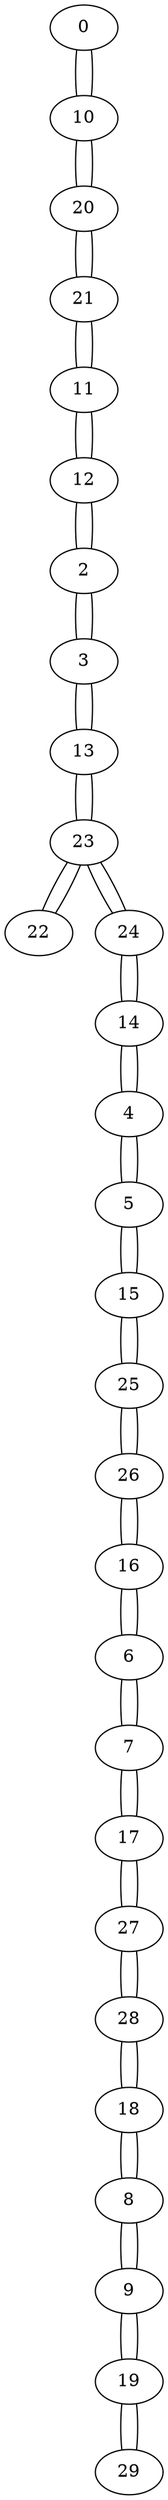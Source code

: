 graph {
	0 [label=0]
	0 -- 10
	10 [label=10]
	10 -- 0
	10 -- 20
	20 [label=20]
	20 -- 10
	20 -- 21
	21 [label=21]
	21 -- 20
	21 -- 11
	11 [label=11]
	11 -- 21
	11 -- 12
	12 [label=12]
	12 -- 11
	12 -- 2
	2 [label=2]
	2 -- 12
	2 -- 3
	3 [label=3]
	3 -- 2
	3 -- 13
	13 [label=13]
	13 -- 3
	13 -- 23
	23 [label=23]
	23 -- 13
	23 -- 22
	23 -- 24
	22 [label=22]
	22 -- 23
	24 [label=24]
	24 -- 23
	24 -- 14
	14 [label=14]
	14 -- 24
	14 -- 4
	4 [label=4]
	4 -- 14
	4 -- 5
	5 [label=5]
	5 -- 4
	5 -- 15
	15 [label=15]
	15 -- 5
	15 -- 25
	25 [label=25]
	25 -- 15
	25 -- 26
	26 [label=26]
	26 -- 25
	26 -- 16
	16 [label=16]
	16 -- 26
	16 -- 6
	6 [label=6]
	6 -- 16
	6 -- 7
	7 [label=7]
	7 -- 6
	7 -- 17
	17 [label=17]
	17 -- 7
	17 -- 27
	27 [label=27]
	27 -- 17
	27 -- 28
	28 [label=28]
	28 -- 27
	28 -- 18
	18 [label=18]
	18 -- 28
	18 -- 8
	8 [label=8]
	8 -- 18
	8 -- 9
	9 [label=9]
	9 -- 8
	9 -- 19
	19 [label=19]
	19 -- 9
	19 -- 29
	29 [label=29]
	29 -- 19
}
